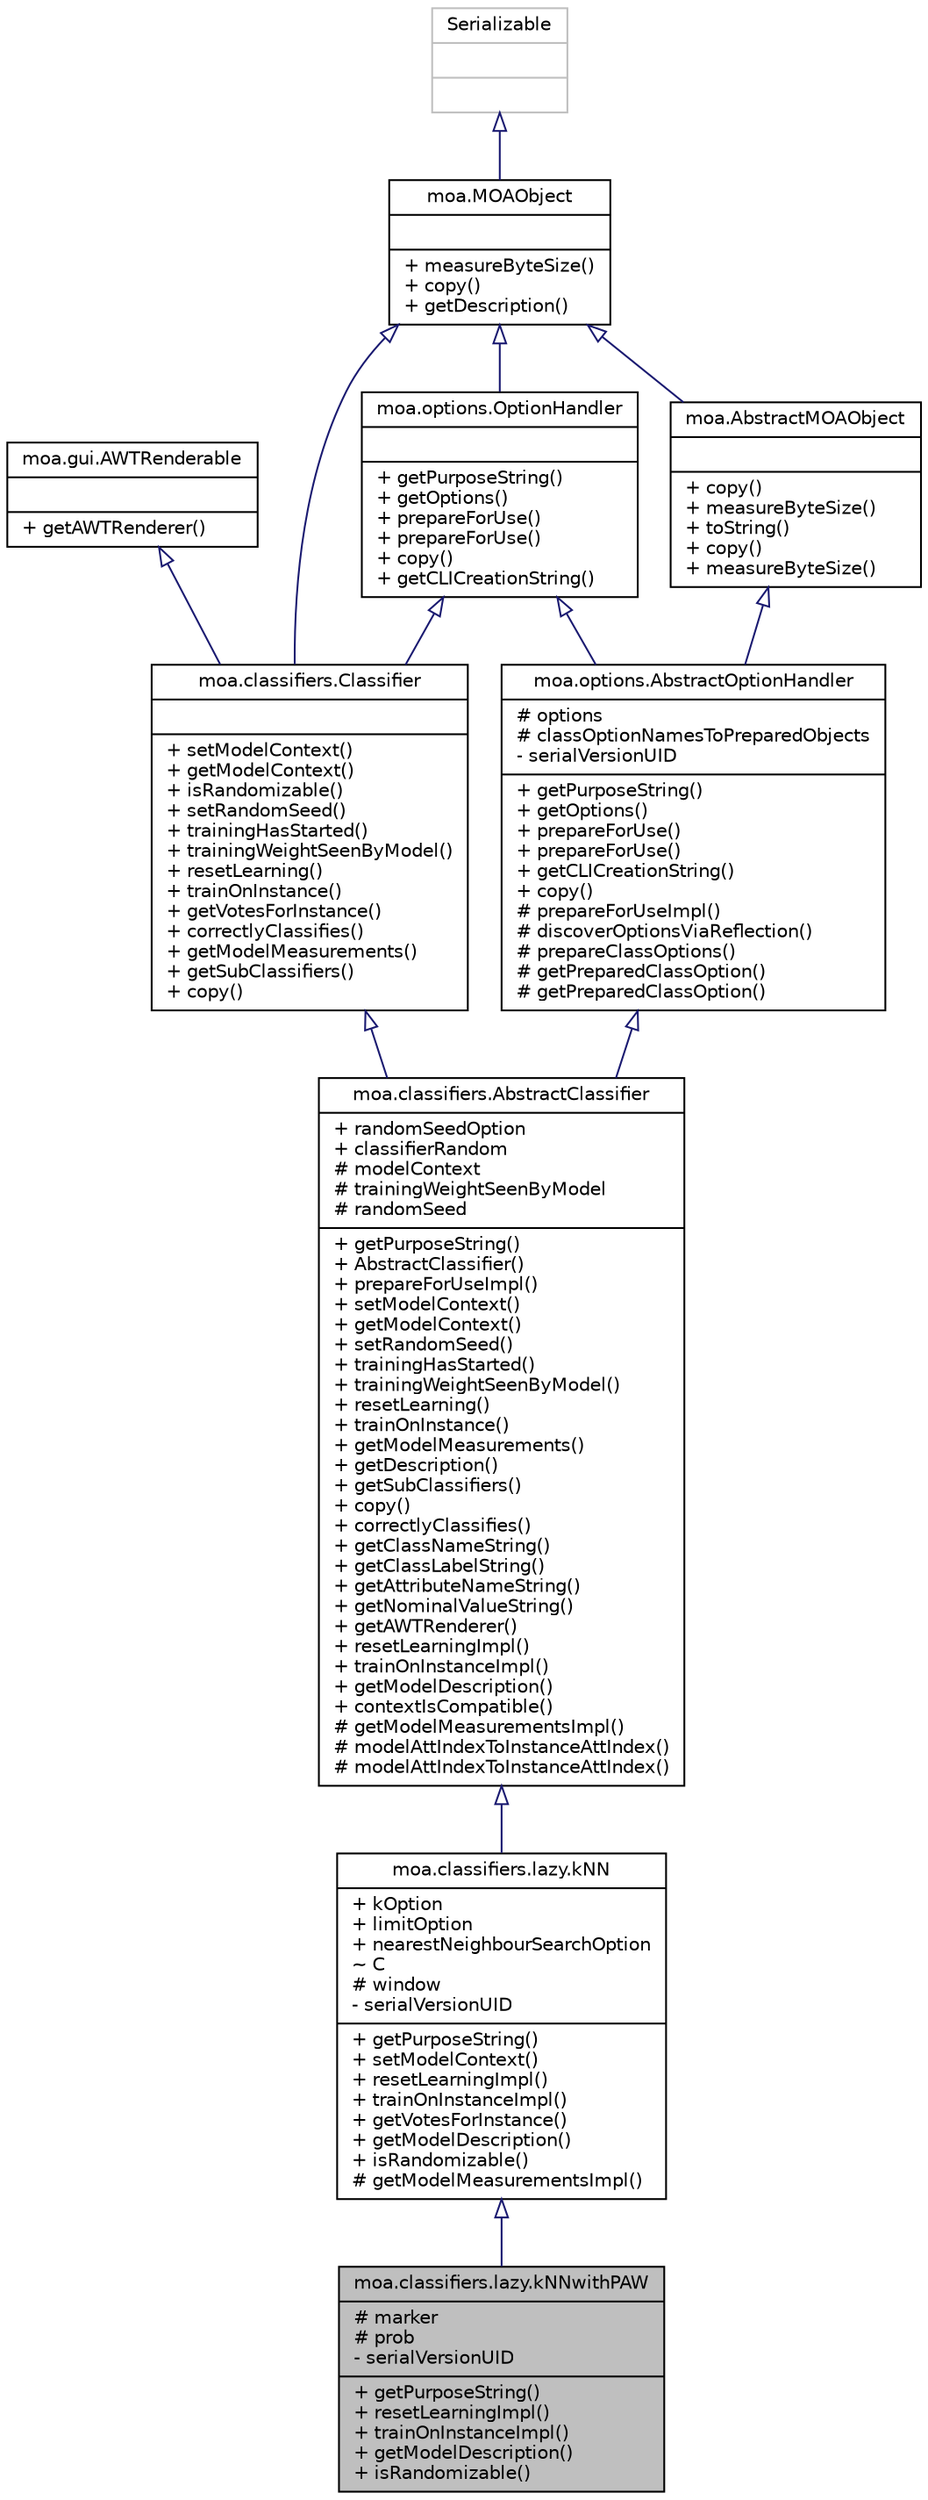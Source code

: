 digraph G
{
  edge [fontname="Helvetica",fontsize="10",labelfontname="Helvetica",labelfontsize="10"];
  node [fontname="Helvetica",fontsize="10",shape=record];
  Node1 [label="{moa.classifiers.lazy.kNNwithPAW\n|# marker\l# prob\l- serialVersionUID\l|+ getPurposeString()\l+ resetLearningImpl()\l+ trainOnInstanceImpl()\l+ getModelDescription()\l+ isRandomizable()\l}",height=0.2,width=0.4,color="black", fillcolor="grey75", style="filled" fontcolor="black"];
  Node2 -> Node1 [dir=back,color="midnightblue",fontsize="10",style="solid",arrowtail="empty",fontname="Helvetica"];
  Node2 [label="{moa.classifiers.lazy.kNN\n|+ kOption\l+ limitOption\l+ nearestNeighbourSearchOption\l~ C\l# window\l- serialVersionUID\l|+ getPurposeString()\l+ setModelContext()\l+ resetLearningImpl()\l+ trainOnInstanceImpl()\l+ getVotesForInstance()\l+ getModelDescription()\l+ isRandomizable()\l# getModelMeasurementsImpl()\l}",height=0.2,width=0.4,color="black", fillcolor="white", style="filled",URL="$classmoa_1_1classifiers_1_1lazy_1_1kNN.html",tooltip="k Nearest Neighbor."];
  Node3 -> Node2 [dir=back,color="midnightblue",fontsize="10",style="solid",arrowtail="empty",fontname="Helvetica"];
  Node3 [label="{moa.classifiers.AbstractClassifier\n|+ randomSeedOption\l+ classifierRandom\l# modelContext\l# trainingWeightSeenByModel\l# randomSeed\l|+ getPurposeString()\l+ AbstractClassifier()\l+ prepareForUseImpl()\l+ setModelContext()\l+ getModelContext()\l+ setRandomSeed()\l+ trainingHasStarted()\l+ trainingWeightSeenByModel()\l+ resetLearning()\l+ trainOnInstance()\l+ getModelMeasurements()\l+ getDescription()\l+ getSubClassifiers()\l+ copy()\l+ correctlyClassifies()\l+ getClassNameString()\l+ getClassLabelString()\l+ getAttributeNameString()\l+ getNominalValueString()\l+ getAWTRenderer()\l+ resetLearningImpl()\l+ trainOnInstanceImpl()\l+ getModelDescription()\l+ contextIsCompatible()\l# getModelMeasurementsImpl()\l# modelAttIndexToInstanceAttIndex()\l# modelAttIndexToInstanceAttIndex()\l}",height=0.2,width=0.4,color="black", fillcolor="white", style="filled",URL="$classmoa_1_1classifiers_1_1AbstractClassifier.html",tooltip="Abstract Classifier."];
  Node4 -> Node3 [dir=back,color="midnightblue",fontsize="10",style="solid",arrowtail="empty",fontname="Helvetica"];
  Node4 [label="{moa.options.AbstractOptionHandler\n|# options\l# classOptionNamesToPreparedObjects\l- serialVersionUID\l|+ getPurposeString()\l+ getOptions()\l+ prepareForUse()\l+ prepareForUse()\l+ getCLICreationString()\l+ copy()\l# prepareForUseImpl()\l# discoverOptionsViaReflection()\l# prepareClassOptions()\l# getPreparedClassOption()\l# getPreparedClassOption()\l}",height=0.2,width=0.4,color="black", fillcolor="white", style="filled",URL="$classmoa_1_1options_1_1AbstractOptionHandler.html",tooltip="Abstract Option Handler."];
  Node5 -> Node4 [dir=back,color="midnightblue",fontsize="10",style="solid",arrowtail="empty",fontname="Helvetica"];
  Node5 [label="{moa.AbstractMOAObject\n||+ copy()\l+ measureByteSize()\l+ toString()\l+ copy()\l+ measureByteSize()\l}",height=0.2,width=0.4,color="black", fillcolor="white", style="filled",URL="$classmoa_1_1AbstractMOAObject.html",tooltip="Abstract MOA Object."];
  Node6 -> Node5 [dir=back,color="midnightblue",fontsize="10",style="solid",arrowtail="empty",fontname="Helvetica"];
  Node6 [label="{moa.MOAObject\n||+ measureByteSize()\l+ copy()\l+ getDescription()\l}",height=0.2,width=0.4,color="black", fillcolor="white", style="filled",URL="$interfacemoa_1_1MOAObject.html",tooltip="Interface implemented by classes in MOA, so that all are serializable, can produce..."];
  Node7 -> Node6 [dir=back,color="midnightblue",fontsize="10",style="solid",arrowtail="empty",fontname="Helvetica"];
  Node7 [label="{Serializable\n||}",height=0.2,width=0.4,color="grey75", fillcolor="white", style="filled"];
  Node8 -> Node4 [dir=back,color="midnightblue",fontsize="10",style="solid",arrowtail="empty",fontname="Helvetica"];
  Node8 [label="{moa.options.OptionHandler\n||+ getPurposeString()\l+ getOptions()\l+ prepareForUse()\l+ prepareForUse()\l+ copy()\l+ getCLICreationString()\l}",height=0.2,width=0.4,color="black", fillcolor="white", style="filled",URL="$interfacemoa_1_1options_1_1OptionHandler.html",tooltip="Interface representing an object that handles options or parameters."];
  Node6 -> Node8 [dir=back,color="midnightblue",fontsize="10",style="solid",arrowtail="empty",fontname="Helvetica"];
  Node9 -> Node3 [dir=back,color="midnightblue",fontsize="10",style="solid",arrowtail="empty",fontname="Helvetica"];
  Node9 [label="{moa.classifiers.Classifier\n||+ setModelContext()\l+ getModelContext()\l+ isRandomizable()\l+ setRandomSeed()\l+ trainingHasStarted()\l+ trainingWeightSeenByModel()\l+ resetLearning()\l+ trainOnInstance()\l+ getVotesForInstance()\l+ correctlyClassifies()\l+ getModelMeasurements()\l+ getSubClassifiers()\l+ copy()\l}",height=0.2,width=0.4,color="black", fillcolor="white", style="filled",URL="$interfacemoa_1_1classifiers_1_1Classifier.html",tooltip="Classifier interface for incremental classification models."];
  Node6 -> Node9 [dir=back,color="midnightblue",fontsize="10",style="solid",arrowtail="empty",fontname="Helvetica"];
  Node8 -> Node9 [dir=back,color="midnightblue",fontsize="10",style="solid",arrowtail="empty",fontname="Helvetica"];
  Node10 -> Node9 [dir=back,color="midnightblue",fontsize="10",style="solid",arrowtail="empty",fontname="Helvetica"];
  Node10 [label="{moa.gui.AWTRenderable\n||+ getAWTRenderer()\l}",height=0.2,width=0.4,color="black", fillcolor="white", style="filled",URL="$interfacemoa_1_1gui_1_1AWTRenderable.html",tooltip="Interface representing a component that is renderable."];
}
